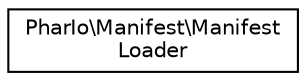digraph "Graphical Class Hierarchy"
{
  edge [fontname="Helvetica",fontsize="10",labelfontname="Helvetica",labelfontsize="10"];
  node [fontname="Helvetica",fontsize="10",shape=record];
  rankdir="LR";
  Node0 [label="PharIo\\Manifest\\Manifest\lLoader",height=0.2,width=0.4,color="black", fillcolor="white", style="filled",URL="$classPharIo_1_1Manifest_1_1ManifestLoader.html"];
}
